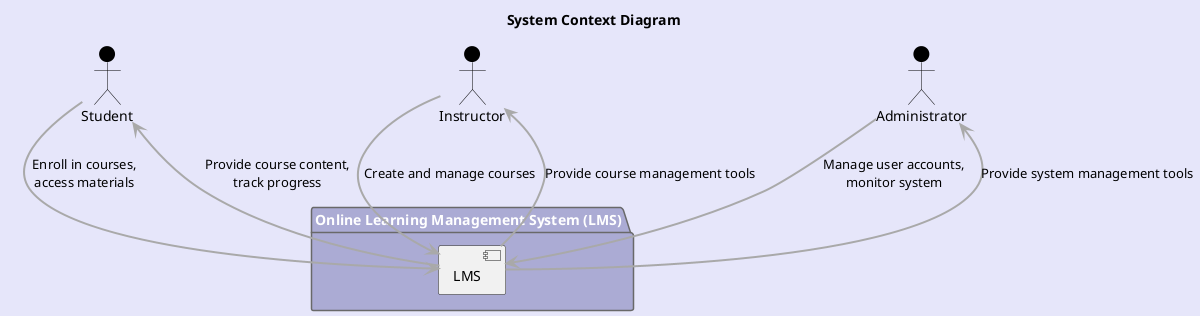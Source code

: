 @startuml
title System Context Diagram

skinparam backgroundColor #E6E6FA
skinparam actor {
    BackgroundColor black
    BorderColor black
    FontColor black
}
skinparam package {
    BackgroundColor #ABABD4
    BorderColor #696969
    FontColor white
}
skinparam rectangle {
    BackgroundColor #ABABD4
    BorderColor #696969
    FontColor white
}
skinparam Arrow {
    Color #A9A9A9
    Thickness 2
}

actor Student as s
actor Instructor as i
actor Administrator as a

package "Online Learning Management System (LMS)" {
    [LMS] as System
}

s --> System : Enroll in courses,\naccess materials
i --> System : Create and manage courses
a --> System : Manage user accounts,\nmonitor system

System --> s : Provide course content,\ntrack progress
System --> i : Provide course management tools
System --> a : Provide system management tools
@enduml
